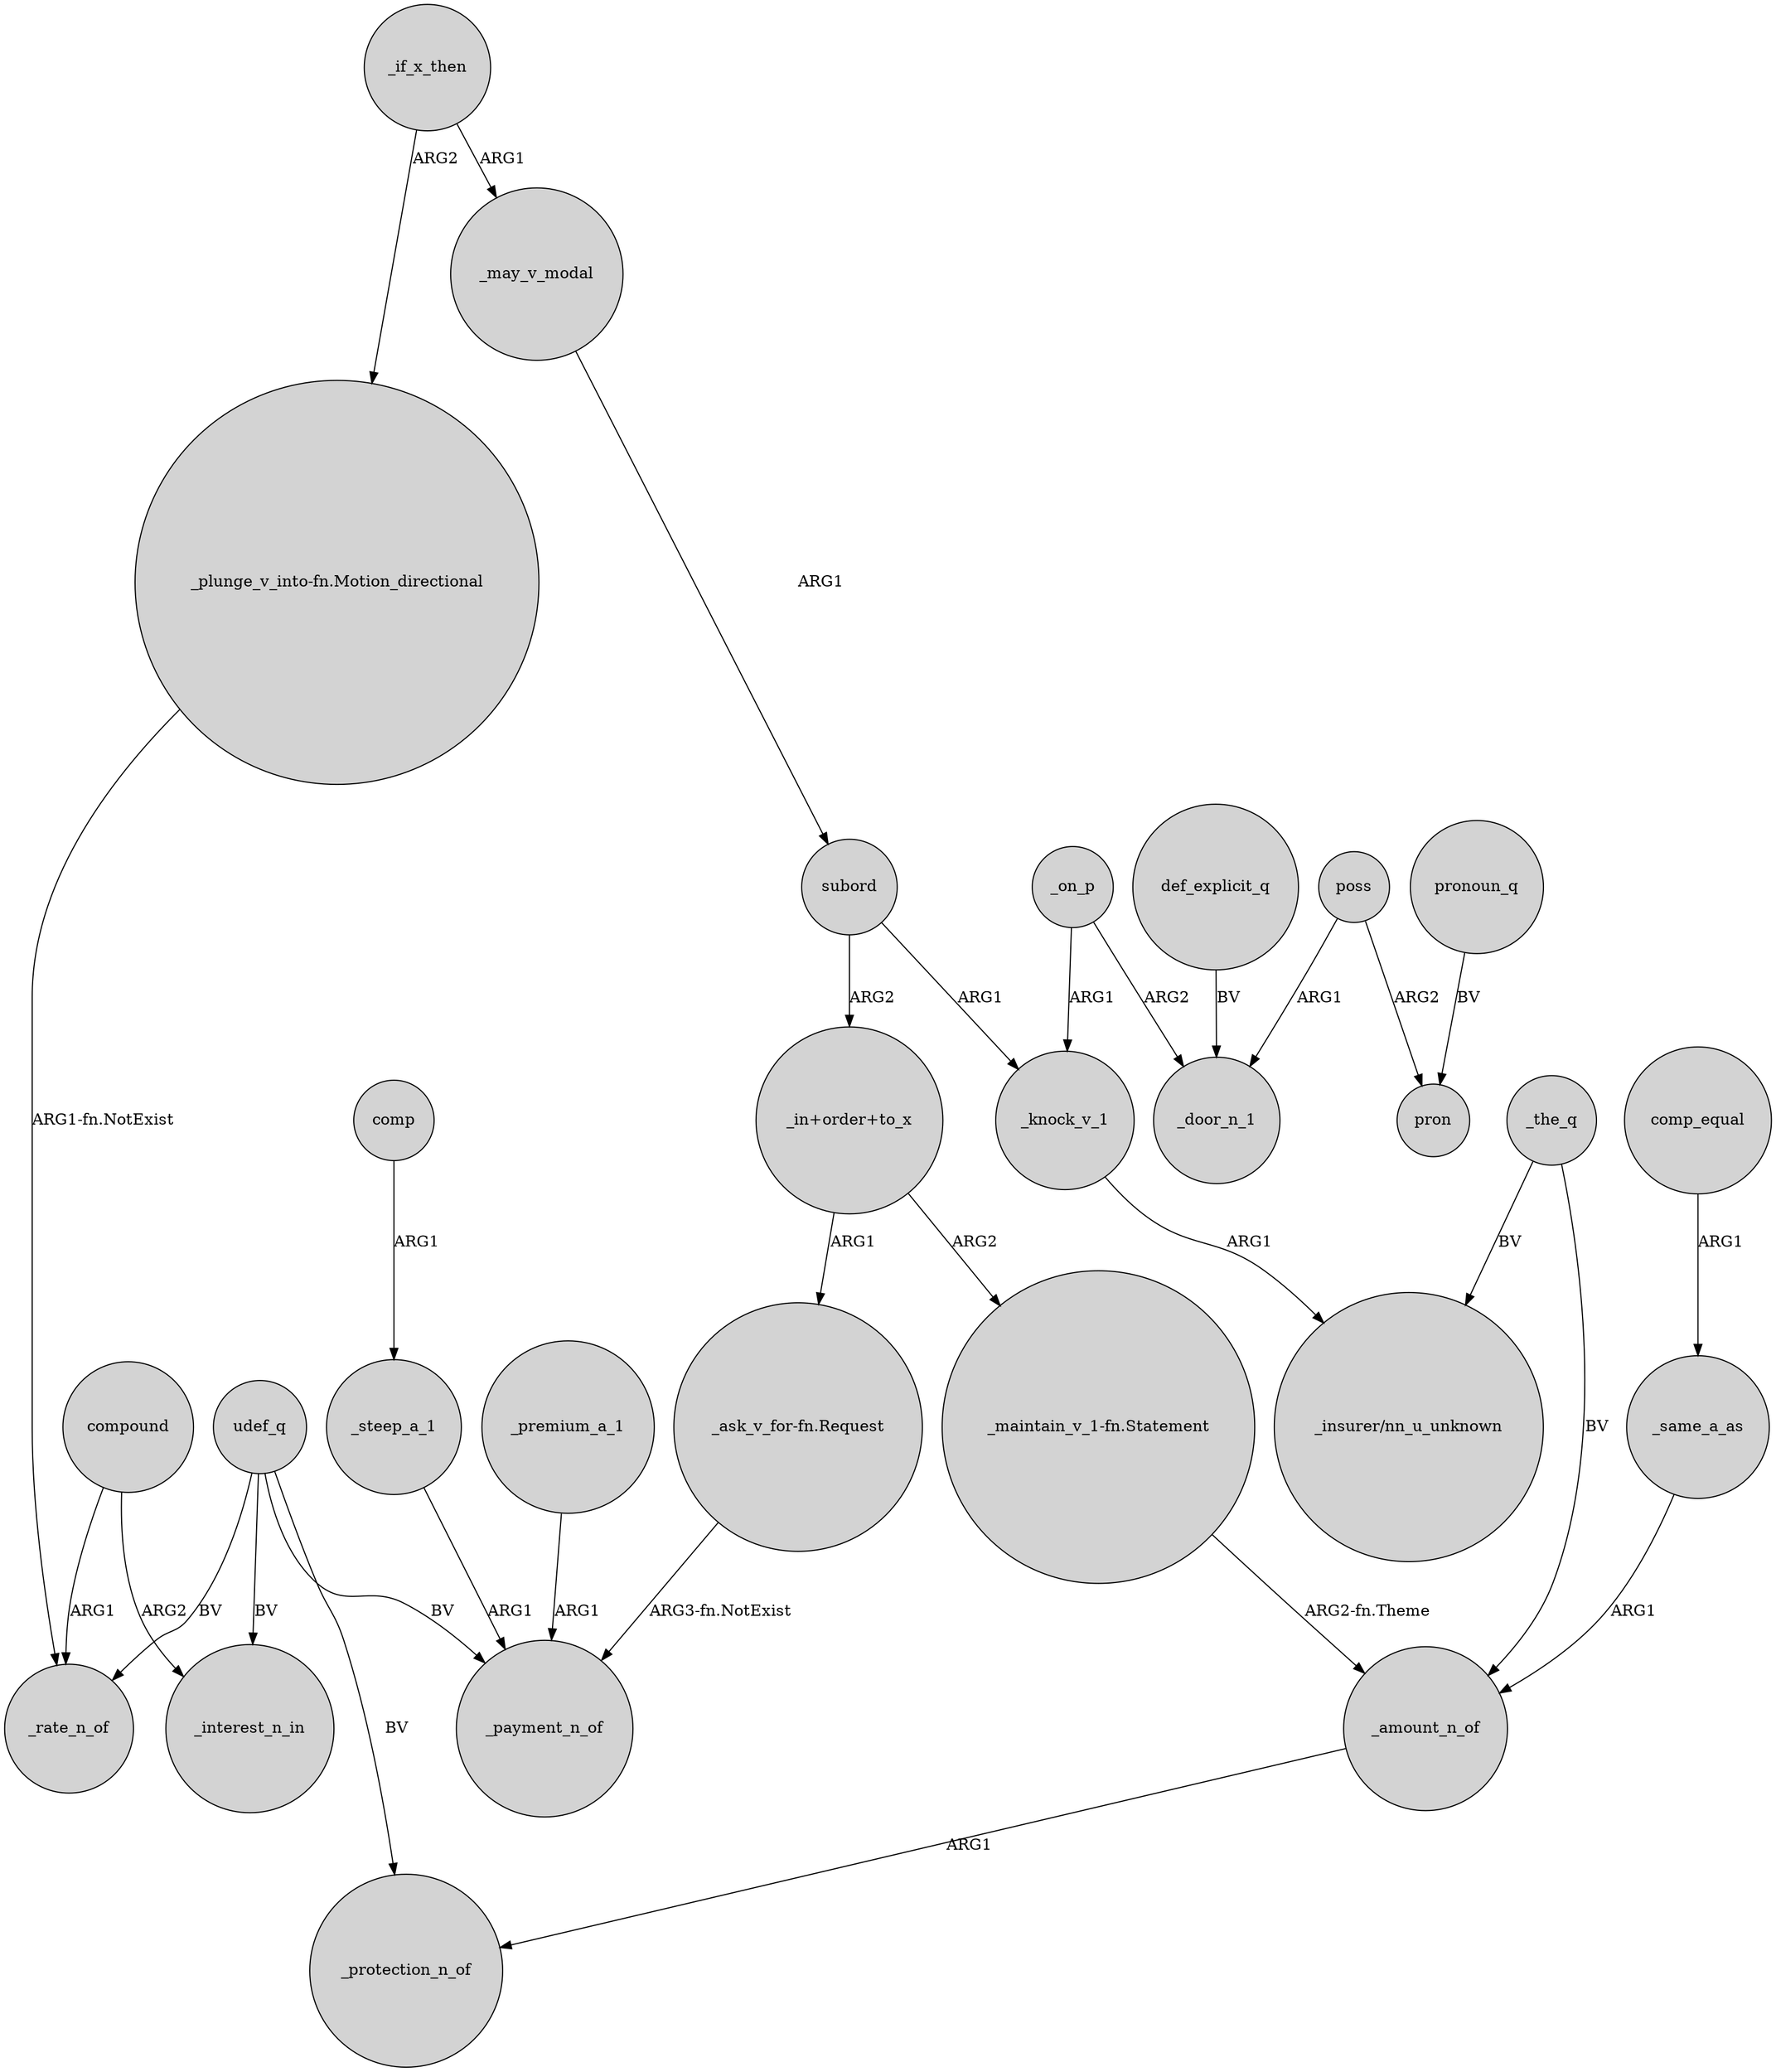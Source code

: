 digraph {
	node [shape=circle style=filled]
	comp -> _steep_a_1 [label=ARG1]
	_knock_v_1 -> "_insurer/nn_u_unknown" [label=ARG1]
	_premium_a_1 -> _payment_n_of [label=ARG1]
	_the_q -> "_insurer/nn_u_unknown" [label=BV]
	def_explicit_q -> _door_n_1 [label=BV]
	poss -> pron [label=ARG2]
	_the_q -> _amount_n_of [label=BV]
	_if_x_then -> "_plunge_v_into-fn.Motion_directional" [label=ARG2]
	"_in+order+to_x" -> "_ask_v_for-fn.Request" [label=ARG1]
	_amount_n_of -> _protection_n_of [label=ARG1]
	compound -> _rate_n_of [label=ARG1]
	_if_x_then -> _may_v_modal [label=ARG1]
	udef_q -> _rate_n_of [label=BV]
	"_maintain_v_1-fn.Statement" -> _amount_n_of [label="ARG2-fn.Theme"]
	udef_q -> _interest_n_in [label=BV]
	compound -> _interest_n_in [label=ARG2]
	udef_q -> _payment_n_of [label=BV]
	subord -> _knock_v_1 [label=ARG1]
	"_in+order+to_x" -> "_maintain_v_1-fn.Statement" [label=ARG2]
	pronoun_q -> pron [label=BV]
	udef_q -> _protection_n_of [label=BV]
	_may_v_modal -> subord [label=ARG1]
	comp_equal -> _same_a_as [label=ARG1]
	_steep_a_1 -> _payment_n_of [label=ARG1]
	_same_a_as -> _amount_n_of [label=ARG1]
	"_plunge_v_into-fn.Motion_directional" -> _rate_n_of [label="ARG1-fn.NotExist"]
	subord -> "_in+order+to_x" [label=ARG2]
	_on_p -> _door_n_1 [label=ARG2]
	"_ask_v_for-fn.Request" -> _payment_n_of [label="ARG3-fn.NotExist"]
	_on_p -> _knock_v_1 [label=ARG1]
	poss -> _door_n_1 [label=ARG1]
}
